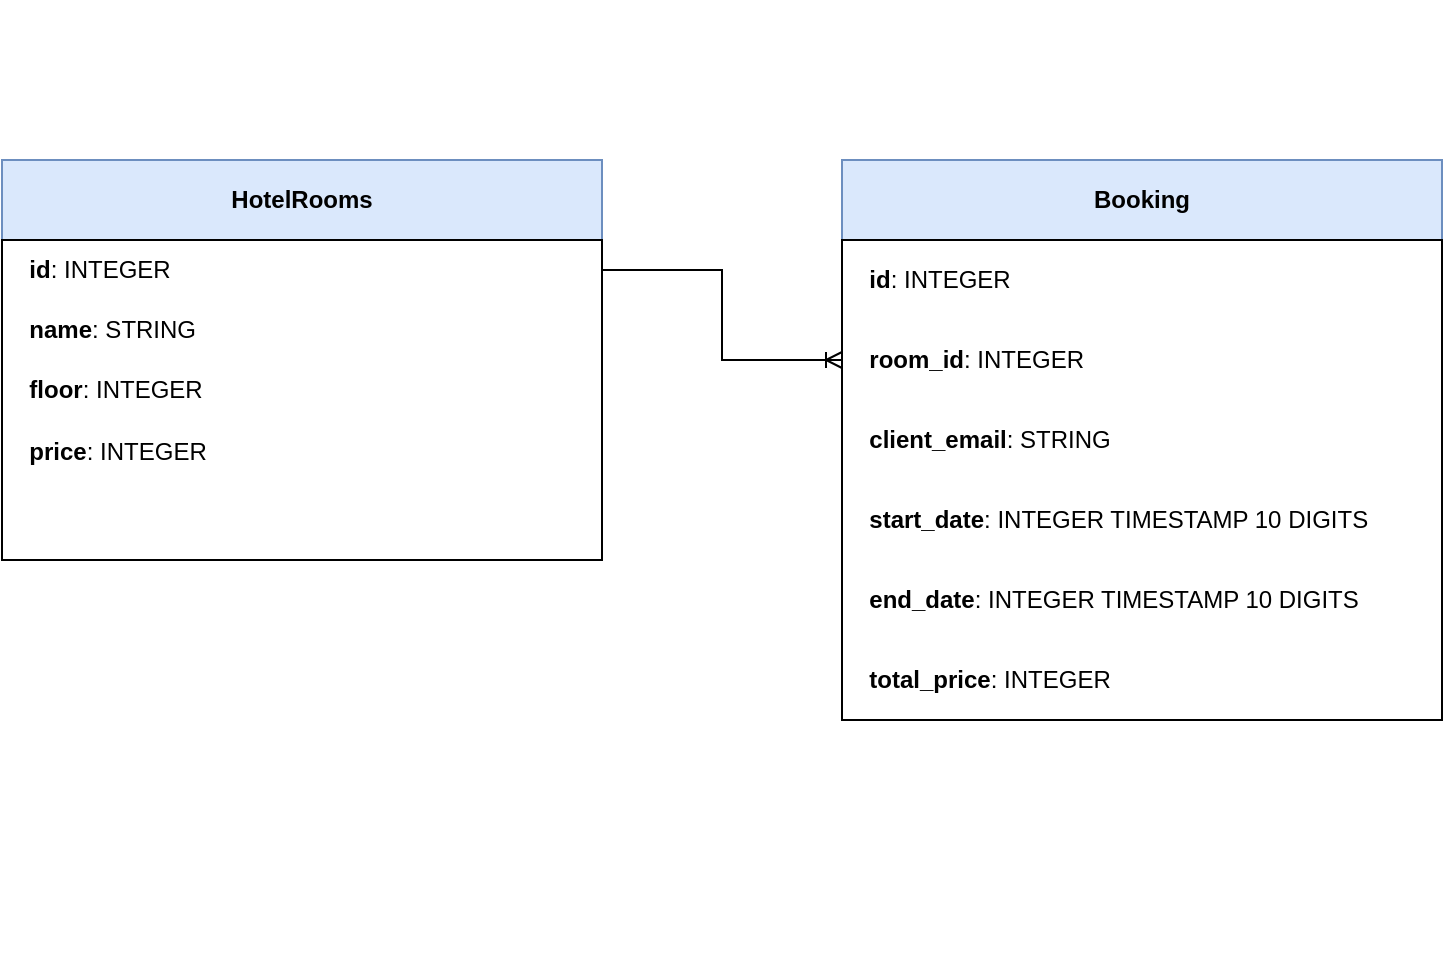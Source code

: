 <mxfile version="14.6.13" type="device"><diagram id="C5RBs43oDa-KdzZeNtuy" name="Page-1"><mxGraphModel dx="1350" dy="816" grid="1" gridSize="10" guides="1" tooltips="1" connect="1" arrows="1" fold="1" page="1" pageScale="1" pageWidth="1200" pageHeight="1920" math="0" shadow="0"><root><mxCell id="WIyWlLk6GJQsqaUBKTNV-0"/><mxCell id="WIyWlLk6GJQsqaUBKTNV-1" parent="WIyWlLk6GJQsqaUBKTNV-0"/><mxCell id="HoR-gogbxS93KxlAP47U-31" value="" style="group" parent="WIyWlLk6GJQsqaUBKTNV-1" vertex="1" connectable="0"><mxGeometry x="520" y="120" width="300" height="480" as="geometry"/></mxCell><mxCell id="HoR-gogbxS93KxlAP47U-34" value="" style="group" parent="WIyWlLk6GJQsqaUBKTNV-1" vertex="1" connectable="0"><mxGeometry x="660" y="200" width="300" height="60" as="geometry"/></mxCell><mxCell id="HoR-gogbxS93KxlAP47U-35" value="" style="rounded=0;whiteSpace=wrap;html=1;strokeColor=#6c8ebf;fillColor=#dae8fc;" parent="HoR-gogbxS93KxlAP47U-34" vertex="1"><mxGeometry width="300" height="40" as="geometry"/></mxCell><mxCell id="HoR-gogbxS93KxlAP47U-36" value="&lt;b&gt;Booking&lt;/b&gt;" style="text;html=1;strokeColor=none;fillColor=none;align=center;verticalAlign=middle;whiteSpace=wrap;rounded=0;fontColor=#000000;" parent="HoR-gogbxS93KxlAP47U-34" vertex="1"><mxGeometry width="300" height="40" as="geometry"/></mxCell><mxCell id="HoR-gogbxS93KxlAP47U-37" value="" style="rounded=0;whiteSpace=wrap;html=1;fontColor=#000000;strokeColor=#000000;fillColor=#ffffff;" parent="WIyWlLk6GJQsqaUBKTNV-1" vertex="1"><mxGeometry x="660" y="240" width="300" height="240" as="geometry"/></mxCell><mxCell id="HoR-gogbxS93KxlAP47U-39" value="&lt;b&gt;&amp;nbsp; id&lt;/b&gt;: INTEGER" style="text;html=1;strokeColor=none;fillColor=none;align=left;verticalAlign=middle;whiteSpace=wrap;rounded=0;fontColor=#000000;spacingLeft=5;" parent="WIyWlLk6GJQsqaUBKTNV-1" vertex="1"><mxGeometry x="660" y="240" width="300" height="40" as="geometry"/></mxCell><mxCell id="HoR-gogbxS93KxlAP47U-40" value="&lt;b&gt;&amp;nbsp; start_date&lt;/b&gt;: INTEGER TIMESTAMP 10 DIGITS" style="text;html=1;strokeColor=none;fillColor=none;align=left;verticalAlign=middle;whiteSpace=wrap;rounded=0;fontColor=#000000;spacingLeft=5;" parent="WIyWlLk6GJQsqaUBKTNV-1" vertex="1"><mxGeometry x="660" y="360" width="300" height="40" as="geometry"/></mxCell><mxCell id="HoR-gogbxS93KxlAP47U-41" value="&lt;b&gt;&amp;nbsp; end_date&lt;/b&gt;: INTEGER TIMESTAMP 10 DIGITS" style="text;html=1;strokeColor=none;fillColor=none;align=left;verticalAlign=middle;whiteSpace=wrap;rounded=0;fontColor=#000000;spacingLeft=5;" parent="WIyWlLk6GJQsqaUBKTNV-1" vertex="1"><mxGeometry x="660" y="400" width="300" height="40" as="geometry"/></mxCell><mxCell id="HoR-gogbxS93KxlAP47U-42" value="&lt;b&gt;&amp;nbsp; room_id&lt;/b&gt;: INTEGER" style="text;html=1;strokeColor=none;fillColor=none;align=left;verticalAlign=middle;whiteSpace=wrap;rounded=0;fontColor=#000000;spacingLeft=5;" parent="WIyWlLk6GJQsqaUBKTNV-1" vertex="1"><mxGeometry x="660" y="280" width="300" height="40" as="geometry"/></mxCell><mxCell id="4n-IbBhDe2o_EzavH9AX-0" value="&lt;b&gt;&amp;nbsp; total_price&lt;/b&gt;: INTEGER" style="text;html=1;strokeColor=none;fillColor=none;align=left;verticalAlign=middle;whiteSpace=wrap;rounded=0;fontColor=#000000;spacingLeft=5;" parent="WIyWlLk6GJQsqaUBKTNV-1" vertex="1"><mxGeometry x="660" y="440" width="285" height="40" as="geometry"/></mxCell><mxCell id="4n-IbBhDe2o_EzavH9AX-2" value="&lt;b&gt;&amp;nbsp; client_email&lt;/b&gt;: STRING" style="text;html=1;strokeColor=none;fillColor=none;align=left;verticalAlign=middle;whiteSpace=wrap;rounded=0;fontColor=#000000;spacingLeft=5;" parent="WIyWlLk6GJQsqaUBKTNV-1" vertex="1"><mxGeometry x="660" y="320" width="300" height="40" as="geometry"/></mxCell><mxCell id="HoR-gogbxS93KxlAP47U-19" value="" style="group" parent="WIyWlLk6GJQsqaUBKTNV-1" vertex="1" connectable="0"><mxGeometry x="240" y="200" width="300" height="200" as="geometry"/></mxCell><mxCell id="HoR-gogbxS93KxlAP47U-20" value="" style="group" parent="HoR-gogbxS93KxlAP47U-19" vertex="1" connectable="0"><mxGeometry width="300" height="200" as="geometry"/></mxCell><mxCell id="HoR-gogbxS93KxlAP47U-30" value="" style="group" parent="HoR-gogbxS93KxlAP47U-20" vertex="1" connectable="0"><mxGeometry width="300" height="200" as="geometry"/></mxCell><mxCell id="HoR-gogbxS93KxlAP47U-8" value="" style="group" parent="HoR-gogbxS93KxlAP47U-30" vertex="1" connectable="0"><mxGeometry width="300" height="40" as="geometry"/></mxCell><mxCell id="HoR-gogbxS93KxlAP47U-6" value="" style="rounded=0;whiteSpace=wrap;html=1;strokeColor=#6c8ebf;fillColor=#dae8fc;" parent="HoR-gogbxS93KxlAP47U-8" vertex="1"><mxGeometry width="300" height="40" as="geometry"/></mxCell><mxCell id="HoR-gogbxS93KxlAP47U-7" value="&lt;b&gt;HotelRooms&lt;/b&gt;" style="text;html=1;strokeColor=none;fillColor=none;align=center;verticalAlign=middle;whiteSpace=wrap;rounded=0;fontColor=#000000;" parent="HoR-gogbxS93KxlAP47U-8" vertex="1"><mxGeometry width="300" height="40" as="geometry"/></mxCell><mxCell id="HoR-gogbxS93KxlAP47U-13" value="" style="rounded=0;whiteSpace=wrap;html=1;fontColor=#000000;strokeColor=#000000;fillColor=#ffffff;" parent="HoR-gogbxS93KxlAP47U-30" vertex="1"><mxGeometry y="40" width="300" height="160" as="geometry"/></mxCell><mxCell id="HoR-gogbxS93KxlAP47U-18" value="&lt;b&gt;&amp;nbsp; name&lt;/b&gt;: STRING" style="text;html=1;strokeColor=none;fillColor=none;align=left;verticalAlign=middle;whiteSpace=wrap;rounded=0;fontColor=#000000;spacingLeft=5;" parent="HoR-gogbxS93KxlAP47U-30" vertex="1"><mxGeometry y="70" width="300" height="30" as="geometry"/></mxCell><mxCell id="HoR-gogbxS93KxlAP47U-17" value="&lt;b&gt;&amp;nbsp; id&lt;/b&gt;: INTEGER" style="text;html=1;strokeColor=none;fillColor=none;align=left;verticalAlign=middle;whiteSpace=wrap;rounded=0;fontColor=#000000;spacingLeft=5;" parent="HoR-gogbxS93KxlAP47U-30" vertex="1"><mxGeometry y="40" width="300" height="30" as="geometry"/></mxCell><mxCell id="HoR-gogbxS93KxlAP47U-28" value="&lt;b&gt;&amp;nbsp; floor&lt;/b&gt;: INTEGER" style="text;html=1;strokeColor=none;fillColor=none;align=left;verticalAlign=middle;whiteSpace=wrap;rounded=0;fontColor=#000000;spacingLeft=5;" parent="HoR-gogbxS93KxlAP47U-30" vertex="1"><mxGeometry y="100" width="300" height="30" as="geometry"/></mxCell><mxCell id="0WVOiSQfqkRBLcFvwl_4-0" value="&lt;b&gt;&amp;nbsp; price&lt;/b&gt;: INTEGER" style="text;html=1;strokeColor=none;fillColor=none;align=left;verticalAlign=middle;whiteSpace=wrap;rounded=0;fontColor=#000000;spacingLeft=5;" parent="HoR-gogbxS93KxlAP47U-30" vertex="1"><mxGeometry y="131" width="300" height="30" as="geometry"/></mxCell><mxCell id="HoR-gogbxS93KxlAP47U-125" style="edgeStyle=orthogonalEdgeStyle;rounded=0;orthogonalLoop=1;jettySize=auto;html=1;exitX=1;exitY=0.5;exitDx=0;exitDy=0;entryX=0;entryY=0.5;entryDx=0;entryDy=0;fontColor=#000000;endArrow=ERoneToMany;endFill=0;" parent="WIyWlLk6GJQsqaUBKTNV-1" source="HoR-gogbxS93KxlAP47U-17" target="HoR-gogbxS93KxlAP47U-42" edge="1"><mxGeometry relative="1" as="geometry"/></mxCell></root></mxGraphModel></diagram></mxfile>